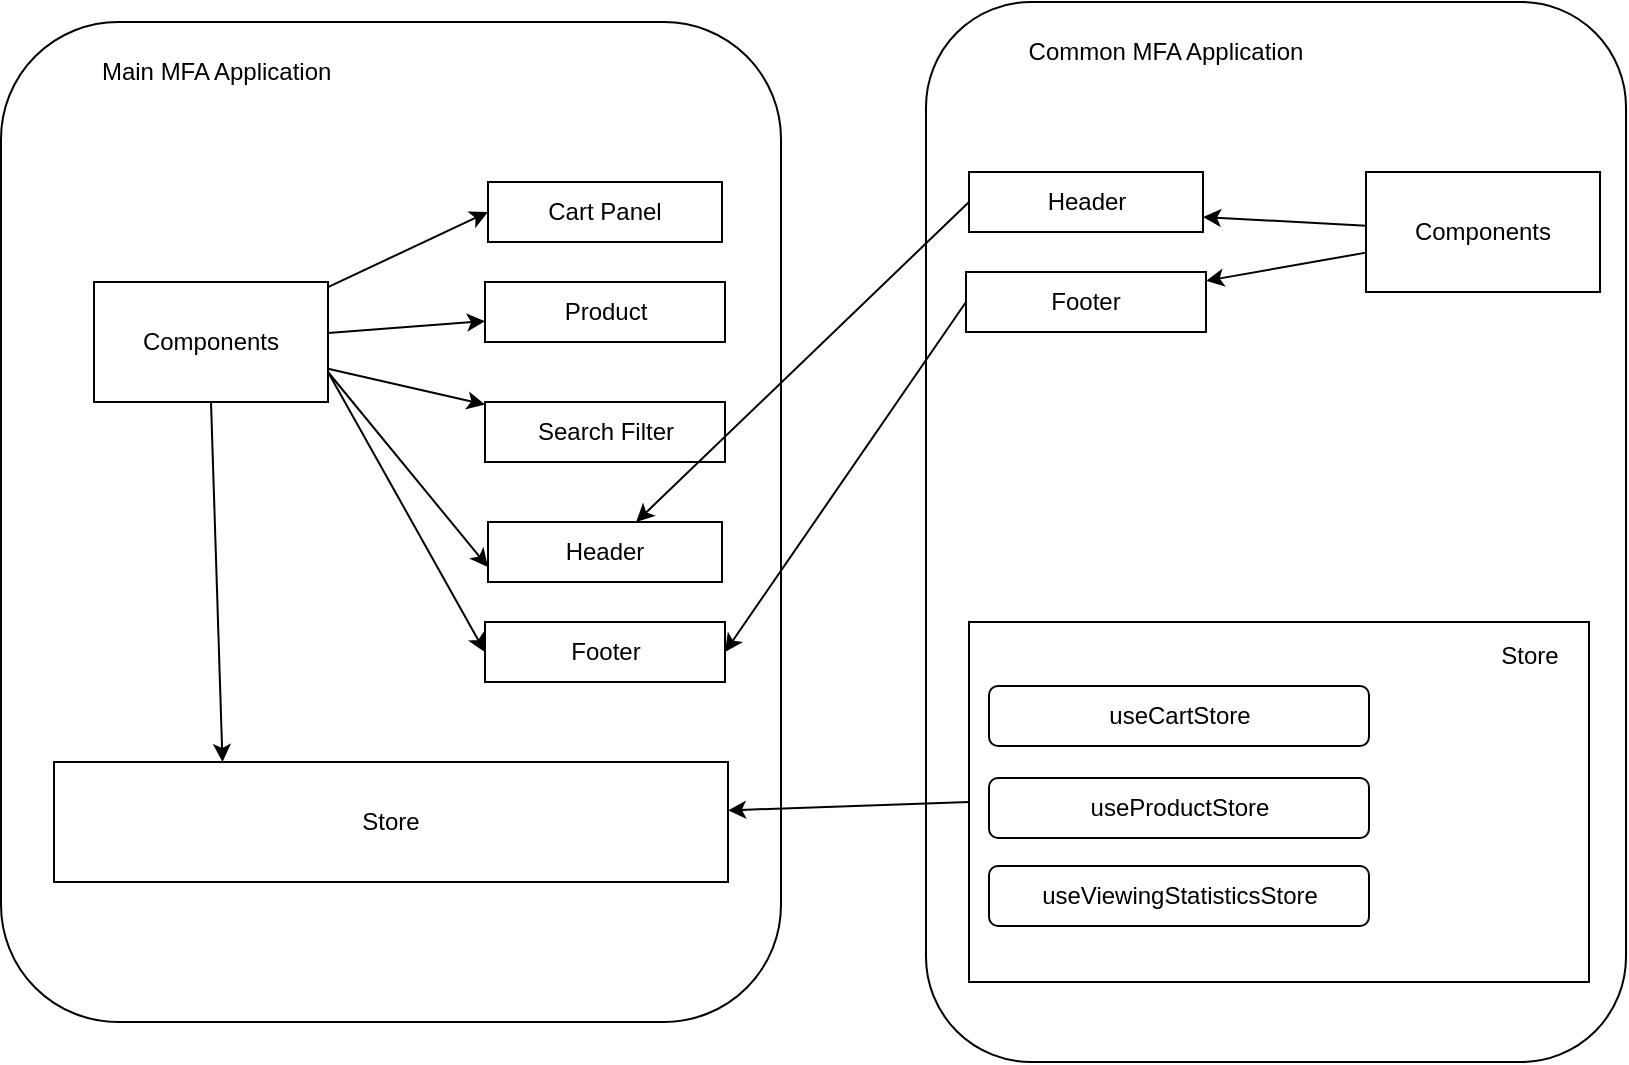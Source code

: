 <mxfile>
    <diagram id="Ku3m-uqi4QEZaM89bhah" name="mf">
        <mxGraphModel dx="1054" dy="572" grid="1" gridSize="10" guides="1" tooltips="1" connect="1" arrows="1" fold="1" page="1" pageScale="1" pageWidth="850" pageHeight="1100" math="0" shadow="0">
            <root>
                <mxCell id="0"/>
                <mxCell id="1" parent="0"/>
                <mxCell id="8" value="" style="rounded=1;whiteSpace=wrap;html=1;" parent="1" vertex="1">
                    <mxGeometry x="480" y="170" width="350" height="530" as="geometry"/>
                </mxCell>
                <mxCell id="6" value="" style="rounded=1;whiteSpace=wrap;html=1;" parent="1" vertex="1">
                    <mxGeometry x="17.5" y="180" width="390" height="500" as="geometry"/>
                </mxCell>
                <mxCell id="17" value="" style="edgeStyle=none;html=1;entryX=0;entryY=0.5;entryDx=0;entryDy=0;" parent="1" source="3" target="16" edge="1">
                    <mxGeometry relative="1" as="geometry"/>
                </mxCell>
                <mxCell id="20" value="" style="edgeStyle=none;html=1;" parent="1" source="3" target="19" edge="1">
                    <mxGeometry relative="1" as="geometry"/>
                </mxCell>
                <mxCell id="22" value="" style="edgeStyle=none;html=1;" parent="1" source="3" target="21" edge="1">
                    <mxGeometry relative="1" as="geometry"/>
                </mxCell>
                <mxCell id="39" style="edgeStyle=none;html=1;exitX=1;exitY=0.75;exitDx=0;exitDy=0;entryX=0;entryY=0.75;entryDx=0;entryDy=0;" parent="1" source="3" target="32" edge="1">
                    <mxGeometry relative="1" as="geometry"/>
                </mxCell>
                <mxCell id="40" style="edgeStyle=none;html=1;exitX=1;exitY=0.75;exitDx=0;exitDy=0;entryX=0;entryY=0.5;entryDx=0;entryDy=0;" parent="1" source="3" target="33" edge="1">
                    <mxGeometry relative="1" as="geometry"/>
                </mxCell>
                <mxCell id="48" style="edgeStyle=none;html=1;exitX=0.5;exitY=1;exitDx=0;exitDy=0;entryX=0.25;entryY=0;entryDx=0;entryDy=0;" parent="1" source="3" target="23" edge="1">
                    <mxGeometry relative="1" as="geometry"/>
                </mxCell>
                <mxCell id="3" value="Components" style="rounded=0;whiteSpace=wrap;html=1;" parent="1" vertex="1">
                    <mxGeometry x="64" y="310" width="117" height="60" as="geometry"/>
                </mxCell>
                <mxCell id="7" value="Common MFA Application" style="text;html=1;strokeColor=none;fillColor=none;align=center;verticalAlign=middle;whiteSpace=wrap;rounded=0;" parent="1" vertex="1">
                    <mxGeometry x="510" y="180" width="180" height="30" as="geometry"/>
                </mxCell>
                <mxCell id="16" value="Cart Panel" style="rounded=0;whiteSpace=wrap;html=1;" parent="1" vertex="1">
                    <mxGeometry x="261" y="260" width="117" height="30" as="geometry"/>
                </mxCell>
                <mxCell id="19" value="Product" style="whiteSpace=wrap;html=1;rounded=0;" parent="1" vertex="1">
                    <mxGeometry x="259.5" y="310" width="120" height="30" as="geometry"/>
                </mxCell>
                <mxCell id="21" value="Search Filter" style="whiteSpace=wrap;html=1;rounded=0;" parent="1" vertex="1">
                    <mxGeometry x="259.5" y="370" width="120" height="30" as="geometry"/>
                </mxCell>
                <mxCell id="23" value="Store" style="rounded=0;whiteSpace=wrap;html=1;" parent="1" vertex="1">
                    <mxGeometry x="44" y="550" width="337" height="60" as="geometry"/>
                </mxCell>
                <mxCell id="24" value="Main MFA Application&amp;nbsp;" style="text;html=1;strokeColor=none;fillColor=none;align=center;verticalAlign=middle;whiteSpace=wrap;rounded=0;" parent="1" vertex="1">
                    <mxGeometry x="44" y="190" width="166" height="30" as="geometry"/>
                </mxCell>
                <mxCell id="25" value="Components" style="rounded=0;whiteSpace=wrap;html=1;" parent="1" vertex="1">
                    <mxGeometry x="700" y="255" width="117" height="60" as="geometry"/>
                </mxCell>
                <mxCell id="36" style="edgeStyle=none;html=1;exitX=0;exitY=0.5;exitDx=0;exitDy=0;" parent="1" source="26" target="32" edge="1">
                    <mxGeometry relative="1" as="geometry"/>
                </mxCell>
                <mxCell id="26" value="Header" style="rounded=0;whiteSpace=wrap;html=1;" parent="1" vertex="1">
                    <mxGeometry x="501.5" y="255" width="117" height="30" as="geometry"/>
                </mxCell>
                <mxCell id="37" style="edgeStyle=none;html=1;exitX=0;exitY=0.5;exitDx=0;exitDy=0;entryX=1;entryY=0.5;entryDx=0;entryDy=0;" parent="1" source="27" target="33" edge="1">
                    <mxGeometry relative="1" as="geometry"/>
                </mxCell>
                <mxCell id="27" value="Footer" style="whiteSpace=wrap;html=1;rounded=0;" parent="1" vertex="1">
                    <mxGeometry x="500" y="305" width="120" height="30" as="geometry"/>
                </mxCell>
                <mxCell id="28" value="" style="edgeStyle=none;html=1;entryX=1;entryY=0.75;entryDx=0;entryDy=0;" parent="1" source="25" target="26" edge="1">
                    <mxGeometry relative="1" as="geometry"/>
                </mxCell>
                <mxCell id="29" value="" style="edgeStyle=none;html=1;" parent="1" source="25" target="27" edge="1">
                    <mxGeometry relative="1" as="geometry"/>
                </mxCell>
                <mxCell id="32" value="Header" style="rounded=0;whiteSpace=wrap;html=1;" parent="1" vertex="1">
                    <mxGeometry x="261" y="430" width="117" height="30" as="geometry"/>
                </mxCell>
                <mxCell id="33" value="Footer" style="whiteSpace=wrap;html=1;rounded=0;" parent="1" vertex="1">
                    <mxGeometry x="259.5" y="480" width="120" height="30" as="geometry"/>
                </mxCell>
                <mxCell id="46" style="edgeStyle=none;html=1;exitX=0;exitY=0.5;exitDx=0;exitDy=0;" parent="1" source="41" target="23" edge="1">
                    <mxGeometry relative="1" as="geometry"/>
                </mxCell>
                <mxCell id="41" value="" style="rounded=0;whiteSpace=wrap;html=1;" parent="1" vertex="1">
                    <mxGeometry x="501.5" y="480" width="310" height="180" as="geometry"/>
                </mxCell>
                <mxCell id="42" value="Store" style="text;html=1;strokeColor=none;fillColor=none;align=center;verticalAlign=middle;whiteSpace=wrap;rounded=0;" parent="1" vertex="1">
                    <mxGeometry x="751.5" y="482" width="60" height="30" as="geometry"/>
                </mxCell>
                <mxCell id="43" value="useCartStore" style="rounded=1;whiteSpace=wrap;html=1;" parent="1" vertex="1">
                    <mxGeometry x="511.5" y="512" width="190" height="30" as="geometry"/>
                </mxCell>
                <mxCell id="44" value="useProductStore" style="rounded=1;whiteSpace=wrap;html=1;" parent="1" vertex="1">
                    <mxGeometry x="511.5" y="558" width="190" height="30" as="geometry"/>
                </mxCell>
                <mxCell id="45" value="useViewingStatisticsStore" style="rounded=1;whiteSpace=wrap;html=1;" parent="1" vertex="1">
                    <mxGeometry x="511.5" y="602" width="190" height="30" as="geometry"/>
                </mxCell>
            </root>
        </mxGraphModel>
    </diagram>
</mxfile>